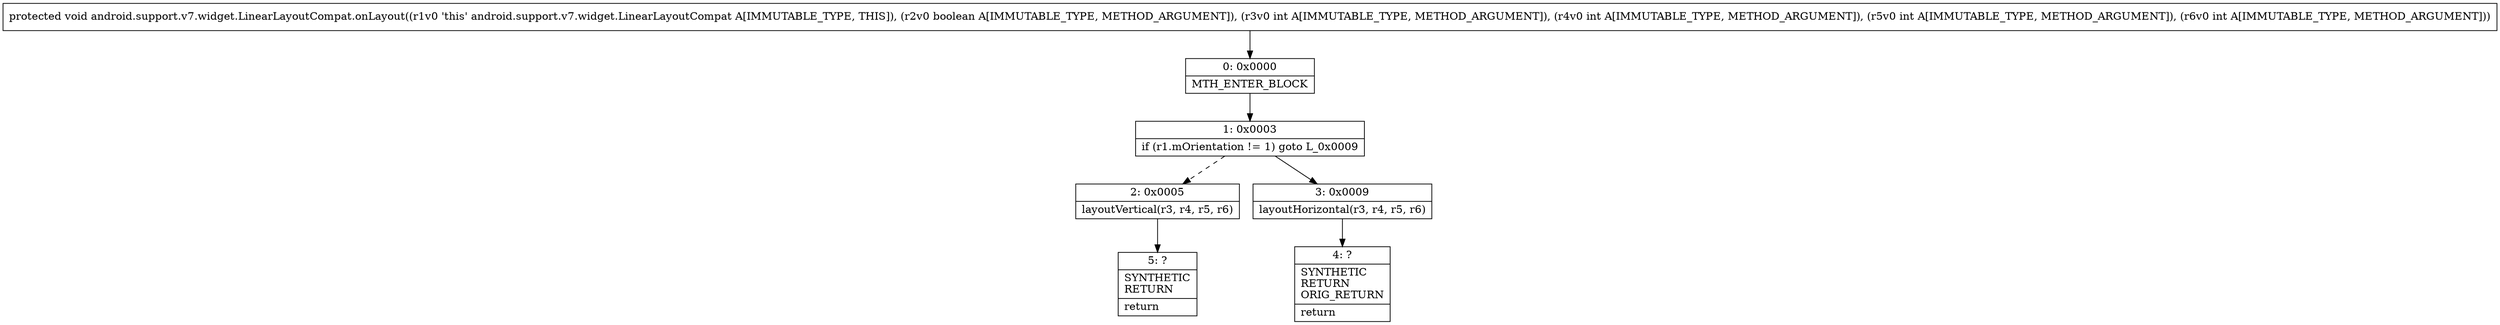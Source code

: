 digraph "CFG forandroid.support.v7.widget.LinearLayoutCompat.onLayout(ZIIII)V" {
Node_0 [shape=record,label="{0\:\ 0x0000|MTH_ENTER_BLOCK\l}"];
Node_1 [shape=record,label="{1\:\ 0x0003|if (r1.mOrientation != 1) goto L_0x0009\l}"];
Node_2 [shape=record,label="{2\:\ 0x0005|layoutVertical(r3, r4, r5, r6)\l}"];
Node_3 [shape=record,label="{3\:\ 0x0009|layoutHorizontal(r3, r4, r5, r6)\l}"];
Node_4 [shape=record,label="{4\:\ ?|SYNTHETIC\lRETURN\lORIG_RETURN\l|return\l}"];
Node_5 [shape=record,label="{5\:\ ?|SYNTHETIC\lRETURN\l|return\l}"];
MethodNode[shape=record,label="{protected void android.support.v7.widget.LinearLayoutCompat.onLayout((r1v0 'this' android.support.v7.widget.LinearLayoutCompat A[IMMUTABLE_TYPE, THIS]), (r2v0 boolean A[IMMUTABLE_TYPE, METHOD_ARGUMENT]), (r3v0 int A[IMMUTABLE_TYPE, METHOD_ARGUMENT]), (r4v0 int A[IMMUTABLE_TYPE, METHOD_ARGUMENT]), (r5v0 int A[IMMUTABLE_TYPE, METHOD_ARGUMENT]), (r6v0 int A[IMMUTABLE_TYPE, METHOD_ARGUMENT])) }"];
MethodNode -> Node_0;
Node_0 -> Node_1;
Node_1 -> Node_2[style=dashed];
Node_1 -> Node_3;
Node_2 -> Node_5;
Node_3 -> Node_4;
}

